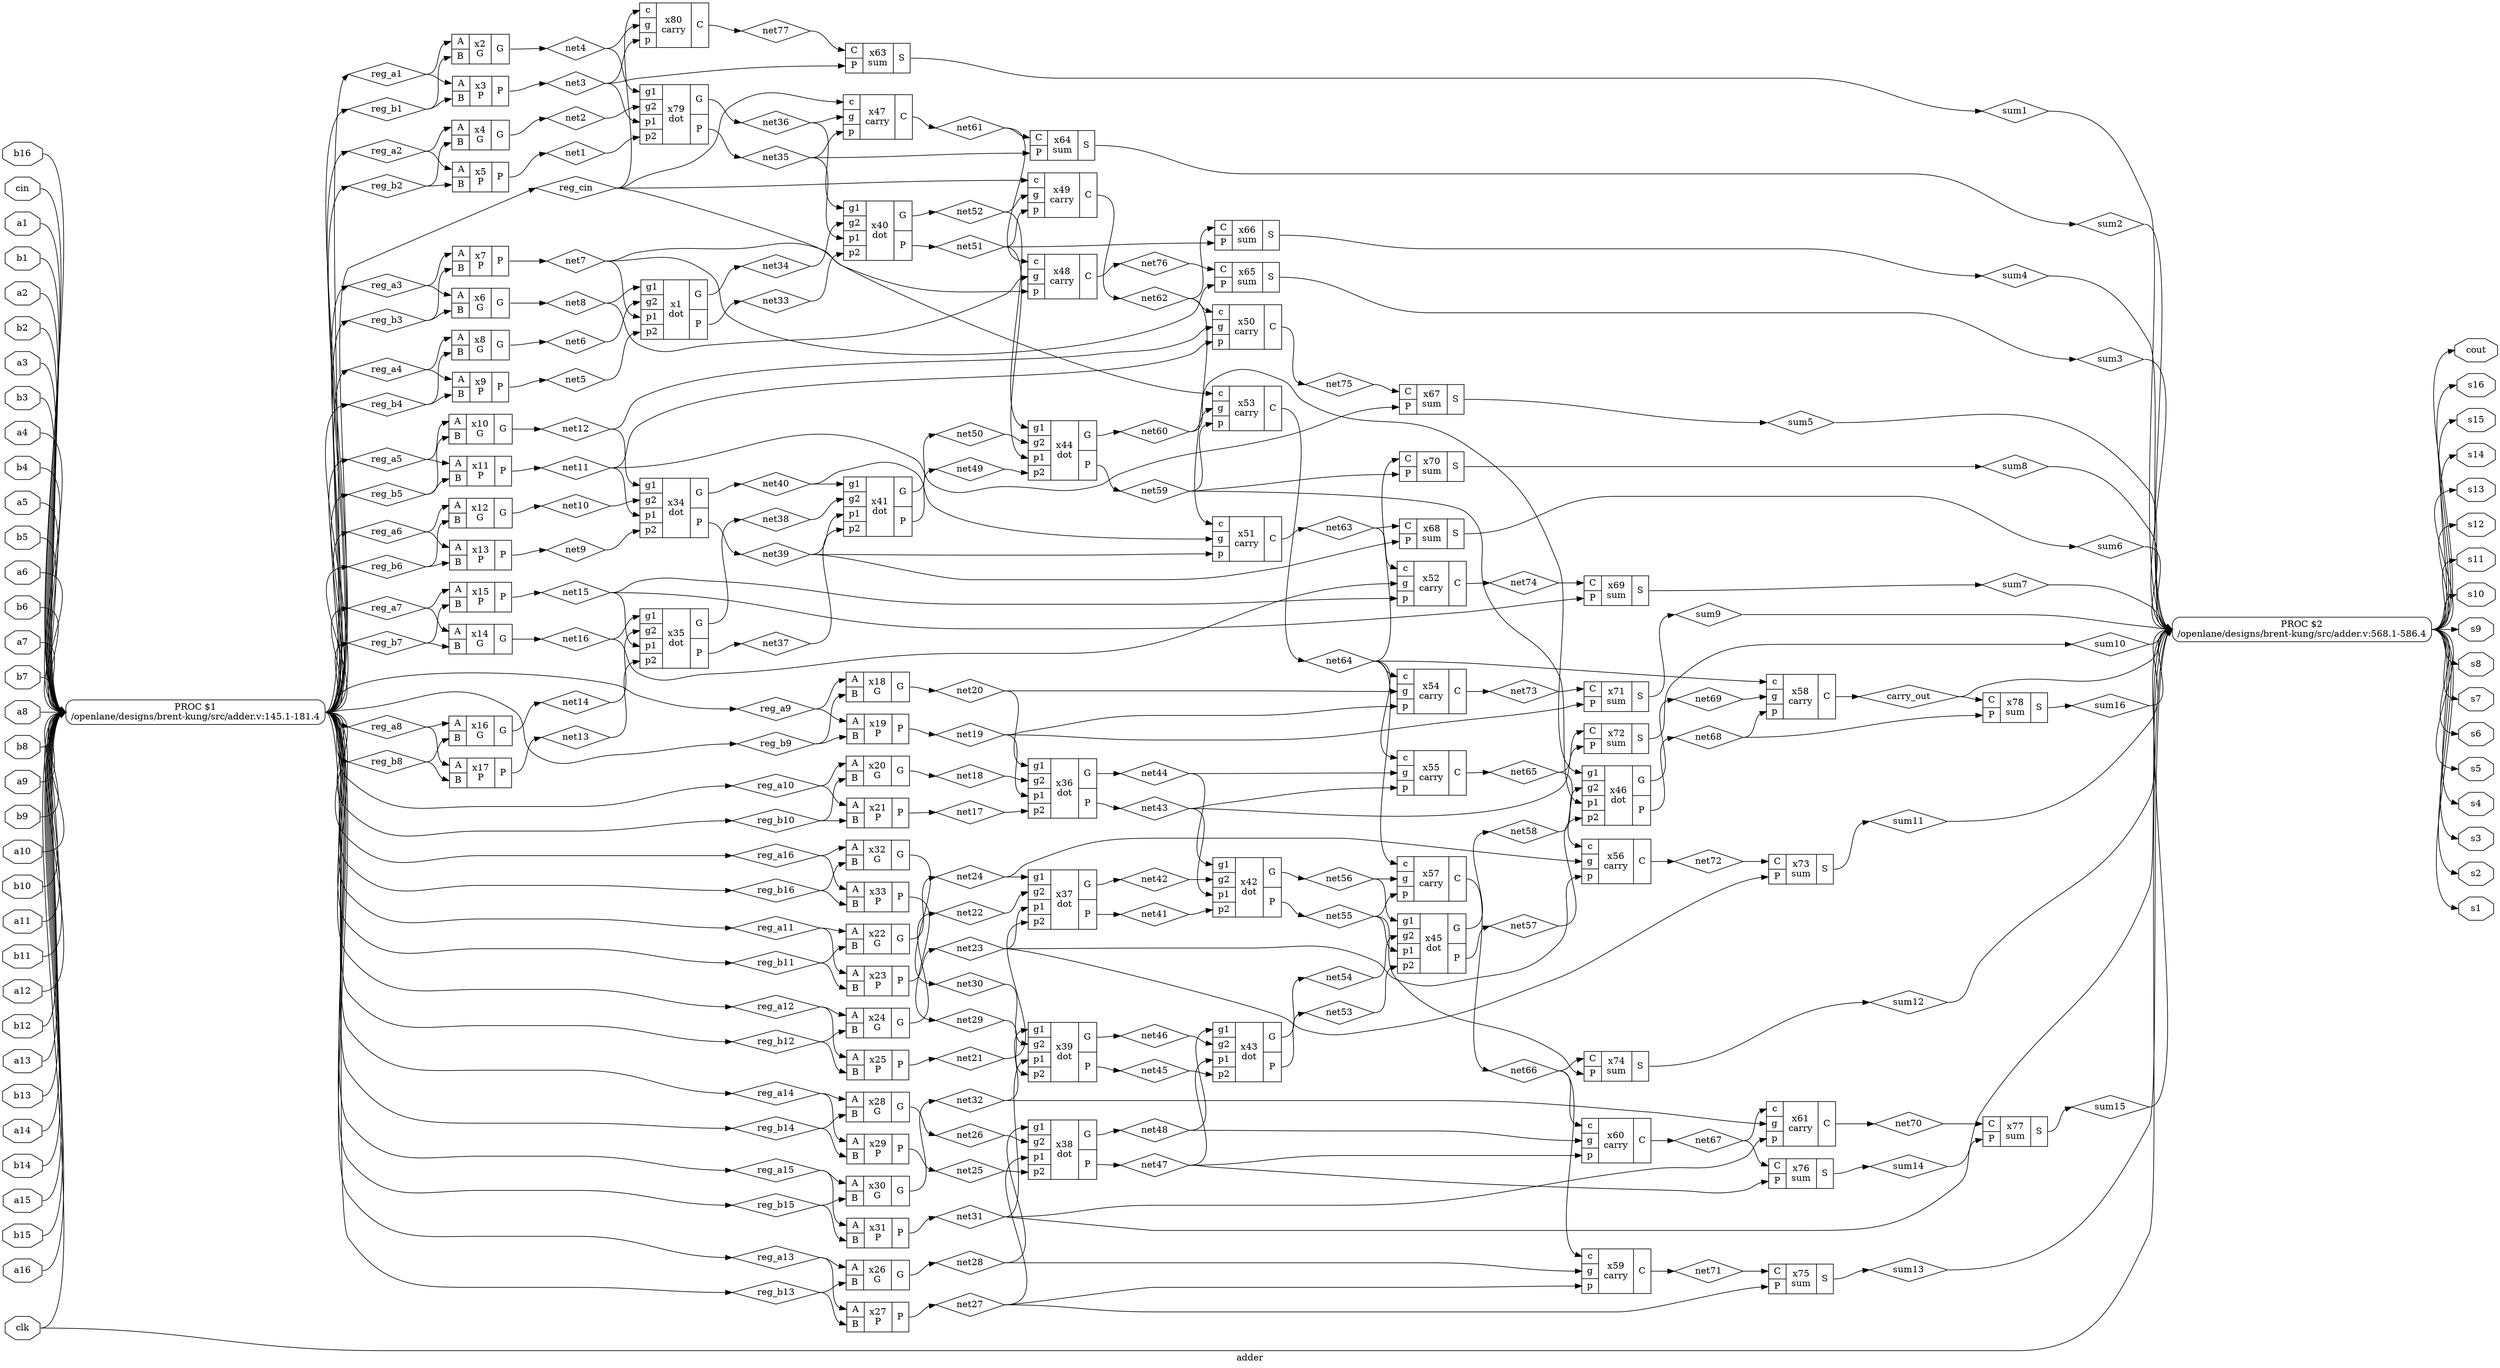 digraph "adder" {
label="adder";
rankdir="LR";
remincross=true;
n51 [ shape=diamond, label="carry_out", color="black", fontcolor="black" ];
n52 [ shape=diamond, label="sum16", color="black", fontcolor="black" ];
n53 [ shape=diamond, label="sum15", color="black", fontcolor="black" ];
n54 [ shape=diamond, label="sum14", color="black", fontcolor="black" ];
n55 [ shape=diamond, label="sum13", color="black", fontcolor="black" ];
n56 [ shape=diamond, label="sum12", color="black", fontcolor="black" ];
n57 [ shape=diamond, label="sum11", color="black", fontcolor="black" ];
n58 [ shape=diamond, label="sum10", color="black", fontcolor="black" ];
n59 [ shape=diamond, label="sum9", color="black", fontcolor="black" ];
n60 [ shape=diamond, label="sum8", color="black", fontcolor="black" ];
n61 [ shape=diamond, label="sum7", color="black", fontcolor="black" ];
n62 [ shape=diamond, label="sum6", color="black", fontcolor="black" ];
n63 [ shape=diamond, label="sum5", color="black", fontcolor="black" ];
n64 [ shape=diamond, label="sum4", color="black", fontcolor="black" ];
n65 [ shape=diamond, label="sum3", color="black", fontcolor="black" ];
n66 [ shape=diamond, label="sum2", color="black", fontcolor="black" ];
n67 [ shape=diamond, label="sum1", color="black", fontcolor="black" ];
n68 [ shape=diamond, label="reg_cin", color="black", fontcolor="black" ];
n69 [ shape=diamond, label="reg_b16", color="black", fontcolor="black" ];
n70 [ shape=diamond, label="reg_b15", color="black", fontcolor="black" ];
n71 [ shape=diamond, label="reg_b14", color="black", fontcolor="black" ];
n72 [ shape=diamond, label="reg_b13", color="black", fontcolor="black" ];
n73 [ shape=diamond, label="reg_b12", color="black", fontcolor="black" ];
n74 [ shape=diamond, label="reg_b11", color="black", fontcolor="black" ];
n75 [ shape=diamond, label="reg_b10", color="black", fontcolor="black" ];
n76 [ shape=diamond, label="reg_b9", color="black", fontcolor="black" ];
n77 [ shape=diamond, label="reg_b8", color="black", fontcolor="black" ];
n78 [ shape=diamond, label="reg_b7", color="black", fontcolor="black" ];
n79 [ shape=diamond, label="reg_b6", color="black", fontcolor="black" ];
n80 [ shape=diamond, label="reg_b5", color="black", fontcolor="black" ];
n81 [ shape=diamond, label="reg_b4", color="black", fontcolor="black" ];
n82 [ shape=diamond, label="reg_b3", color="black", fontcolor="black" ];
n83 [ shape=diamond, label="reg_b2", color="black", fontcolor="black" ];
n84 [ shape=diamond, label="reg_b1", color="black", fontcolor="black" ];
n85 [ shape=diamond, label="reg_a16", color="black", fontcolor="black" ];
n86 [ shape=diamond, label="reg_a15", color="black", fontcolor="black" ];
n87 [ shape=diamond, label="reg_a14", color="black", fontcolor="black" ];
n88 [ shape=diamond, label="reg_a13", color="black", fontcolor="black" ];
n89 [ shape=diamond, label="reg_a12", color="black", fontcolor="black" ];
n90 [ shape=diamond, label="reg_a11", color="black", fontcolor="black" ];
n91 [ shape=diamond, label="reg_a10", color="black", fontcolor="black" ];
n92 [ shape=diamond, label="reg_a9", color="black", fontcolor="black" ];
n93 [ shape=diamond, label="reg_a8", color="black", fontcolor="black" ];
n94 [ shape=diamond, label="reg_a7", color="black", fontcolor="black" ];
n95 [ shape=diamond, label="reg_a6", color="black", fontcolor="black" ];
n96 [ shape=diamond, label="reg_a5", color="black", fontcolor="black" ];
n97 [ shape=diamond, label="reg_a4", color="black", fontcolor="black" ];
n98 [ shape=diamond, label="reg_a3", color="black", fontcolor="black" ];
n99 [ shape=diamond, label="reg_a2", color="black", fontcolor="black" ];
n100 [ shape=diamond, label="reg_a1", color="black", fontcolor="black" ];
n101 [ shape=diamond, label="net9", color="black", fontcolor="black" ];
n102 [ shape=diamond, label="net8", color="black", fontcolor="black" ];
n103 [ shape=diamond, label="net7", color="black", fontcolor="black" ];
n104 [ shape=diamond, label="net6", color="black", fontcolor="black" ];
n105 [ shape=diamond, label="net5", color="black", fontcolor="black" ];
n106 [ shape=diamond, label="net4", color="black", fontcolor="black" ];
n107 [ shape=diamond, label="net3", color="black", fontcolor="black" ];
n108 [ shape=diamond, label="net2", color="black", fontcolor="black" ];
n109 [ shape=diamond, label="net1", color="black", fontcolor="black" ];
n110 [ shape=diamond, label="net77", color="black", fontcolor="black" ];
n111 [ shape=diamond, label="net76", color="black", fontcolor="black" ];
n112 [ shape=diamond, label="net75", color="black", fontcolor="black" ];
n113 [ shape=diamond, label="net74", color="black", fontcolor="black" ];
n114 [ shape=diamond, label="net73", color="black", fontcolor="black" ];
n115 [ shape=diamond, label="net72", color="black", fontcolor="black" ];
n116 [ shape=diamond, label="net71", color="black", fontcolor="black" ];
n117 [ shape=diamond, label="net70", color="black", fontcolor="black" ];
n118 [ shape=diamond, label="net69", color="black", fontcolor="black" ];
n119 [ shape=diamond, label="net68", color="black", fontcolor="black" ];
n120 [ shape=diamond, label="net67", color="black", fontcolor="black" ];
n121 [ shape=diamond, label="net66", color="black", fontcolor="black" ];
n122 [ shape=diamond, label="net65", color="black", fontcolor="black" ];
n123 [ shape=diamond, label="net64", color="black", fontcolor="black" ];
n124 [ shape=diamond, label="net63", color="black", fontcolor="black" ];
n125 [ shape=diamond, label="net62", color="black", fontcolor="black" ];
n126 [ shape=diamond, label="net61", color="black", fontcolor="black" ];
n127 [ shape=diamond, label="net60", color="black", fontcolor="black" ];
n128 [ shape=diamond, label="net59", color="black", fontcolor="black" ];
n129 [ shape=diamond, label="net58", color="black", fontcolor="black" ];
n130 [ shape=diamond, label="net57", color="black", fontcolor="black" ];
n131 [ shape=diamond, label="net56", color="black", fontcolor="black" ];
n132 [ shape=diamond, label="net55", color="black", fontcolor="black" ];
n133 [ shape=diamond, label="net54", color="black", fontcolor="black" ];
n134 [ shape=diamond, label="net53", color="black", fontcolor="black" ];
n135 [ shape=diamond, label="net52", color="black", fontcolor="black" ];
n136 [ shape=diamond, label="net51", color="black", fontcolor="black" ];
n137 [ shape=diamond, label="net50", color="black", fontcolor="black" ];
n138 [ shape=diamond, label="net49", color="black", fontcolor="black" ];
n139 [ shape=diamond, label="net48", color="black", fontcolor="black" ];
n140 [ shape=diamond, label="net47", color="black", fontcolor="black" ];
n141 [ shape=diamond, label="net46", color="black", fontcolor="black" ];
n142 [ shape=diamond, label="net45", color="black", fontcolor="black" ];
n143 [ shape=diamond, label="net44", color="black", fontcolor="black" ];
n144 [ shape=diamond, label="net43", color="black", fontcolor="black" ];
n145 [ shape=diamond, label="net42", color="black", fontcolor="black" ];
n146 [ shape=diamond, label="net41", color="black", fontcolor="black" ];
n147 [ shape=diamond, label="net40", color="black", fontcolor="black" ];
n148 [ shape=diamond, label="net39", color="black", fontcolor="black" ];
n149 [ shape=diamond, label="net38", color="black", fontcolor="black" ];
n150 [ shape=diamond, label="net37", color="black", fontcolor="black" ];
n151 [ shape=diamond, label="net36", color="black", fontcolor="black" ];
n152 [ shape=diamond, label="net35", color="black", fontcolor="black" ];
n153 [ shape=diamond, label="net34", color="black", fontcolor="black" ];
n154 [ shape=diamond, label="net33", color="black", fontcolor="black" ];
n155 [ shape=diamond, label="net32", color="black", fontcolor="black" ];
n156 [ shape=diamond, label="net31", color="black", fontcolor="black" ];
n157 [ shape=diamond, label="net30", color="black", fontcolor="black" ];
n158 [ shape=diamond, label="net29", color="black", fontcolor="black" ];
n159 [ shape=diamond, label="net28", color="black", fontcolor="black" ];
n160 [ shape=diamond, label="net27", color="black", fontcolor="black" ];
n161 [ shape=diamond, label="net26", color="black", fontcolor="black" ];
n162 [ shape=diamond, label="net25", color="black", fontcolor="black" ];
n163 [ shape=diamond, label="net24", color="black", fontcolor="black" ];
n164 [ shape=diamond, label="net23", color="black", fontcolor="black" ];
n165 [ shape=diamond, label="net22", color="black", fontcolor="black" ];
n166 [ shape=diamond, label="net21", color="black", fontcolor="black" ];
n167 [ shape=diamond, label="net20", color="black", fontcolor="black" ];
n168 [ shape=diamond, label="net19", color="black", fontcolor="black" ];
n169 [ shape=diamond, label="net18", color="black", fontcolor="black" ];
n170 [ shape=diamond, label="net17", color="black", fontcolor="black" ];
n171 [ shape=diamond, label="net16", color="black", fontcolor="black" ];
n172 [ shape=diamond, label="net15", color="black", fontcolor="black" ];
n173 [ shape=diamond, label="net14", color="black", fontcolor="black" ];
n174 [ shape=diamond, label="net13", color="black", fontcolor="black" ];
n175 [ shape=diamond, label="net12", color="black", fontcolor="black" ];
n176 [ shape=diamond, label="net11", color="black", fontcolor="black" ];
n177 [ shape=diamond, label="net10", color="black", fontcolor="black" ];
n178 [ shape=octagon, label="clk", color="black", fontcolor="black" ];
n179 [ shape=octagon, label="cin", color="black", fontcolor="black" ];
n180 [ shape=octagon, label="a1", color="black", fontcolor="black" ];
n181 [ shape=octagon, label="b1", color="black", fontcolor="black" ];
n182 [ shape=octagon, label="a2", color="black", fontcolor="black" ];
n183 [ shape=octagon, label="b2", color="black", fontcolor="black" ];
n184 [ shape=octagon, label="a3", color="black", fontcolor="black" ];
n185 [ shape=octagon, label="b3", color="black", fontcolor="black" ];
n186 [ shape=octagon, label="a4", color="black", fontcolor="black" ];
n187 [ shape=octagon, label="b4", color="black", fontcolor="black" ];
n188 [ shape=octagon, label="a5", color="black", fontcolor="black" ];
n189 [ shape=octagon, label="b5", color="black", fontcolor="black" ];
n190 [ shape=octagon, label="a6", color="black", fontcolor="black" ];
n191 [ shape=octagon, label="b6", color="black", fontcolor="black" ];
n192 [ shape=octagon, label="a7", color="black", fontcolor="black" ];
n193 [ shape=octagon, label="b7", color="black", fontcolor="black" ];
n194 [ shape=octagon, label="a8", color="black", fontcolor="black" ];
n195 [ shape=octagon, label="b8", color="black", fontcolor="black" ];
n196 [ shape=octagon, label="a9", color="black", fontcolor="black" ];
n197 [ shape=octagon, label="b9", color="black", fontcolor="black" ];
n198 [ shape=octagon, label="a10", color="black", fontcolor="black" ];
n199 [ shape=octagon, label="b10", color="black", fontcolor="black" ];
n200 [ shape=octagon, label="a11", color="black", fontcolor="black" ];
n201 [ shape=octagon, label="b11", color="black", fontcolor="black" ];
n202 [ shape=octagon, label="a12", color="black", fontcolor="black" ];
n203 [ shape=octagon, label="b12", color="black", fontcolor="black" ];
n204 [ shape=octagon, label="a13", color="black", fontcolor="black" ];
n205 [ shape=octagon, label="b13", color="black", fontcolor="black" ];
n206 [ shape=octagon, label="a14", color="black", fontcolor="black" ];
n207 [ shape=octagon, label="b14", color="black", fontcolor="black" ];
n208 [ shape=octagon, label="a15", color="black", fontcolor="black" ];
n209 [ shape=octagon, label="b15", color="black", fontcolor="black" ];
n210 [ shape=octagon, label="a16", color="black", fontcolor="black" ];
n211 [ shape=octagon, label="b16", color="black", fontcolor="black" ];
n212 [ shape=octagon, label="cout", color="black", fontcolor="black" ];
n213 [ shape=octagon, label="s16", color="black", fontcolor="black" ];
n214 [ shape=octagon, label="s15", color="black", fontcolor="black" ];
n215 [ shape=octagon, label="s14", color="black", fontcolor="black" ];
n216 [ shape=octagon, label="s13", color="black", fontcolor="black" ];
n217 [ shape=octagon, label="s12", color="black", fontcolor="black" ];
n218 [ shape=octagon, label="s11", color="black", fontcolor="black" ];
n219 [ shape=octagon, label="s10", color="black", fontcolor="black" ];
n220 [ shape=octagon, label="s9", color="black", fontcolor="black" ];
n221 [ shape=octagon, label="s8", color="black", fontcolor="black" ];
n222 [ shape=octagon, label="s7", color="black", fontcolor="black" ];
n223 [ shape=octagon, label="s6", color="black", fontcolor="black" ];
n224 [ shape=octagon, label="s5", color="black", fontcolor="black" ];
n225 [ shape=octagon, label="s4", color="black", fontcolor="black" ];
n226 [ shape=octagon, label="s3", color="black", fontcolor="black" ];
n227 [ shape=octagon, label="s2", color="black", fontcolor="black" ];
n228 [ shape=octagon, label="s1", color="black", fontcolor="black" ];
c233 [ shape=record, label="{{<p229> c|<p230> g|<p231> p}|x61\ncarry|{<p232> C}}",  ];
c234 [ shape=record, label="{{<p229> c|<p230> g|<p231> p}|x60\ncarry|{<p232> C}}",  ];
c235 [ shape=record, label="{{<p229> c|<p230> g|<p231> p}|x59\ncarry|{<p232> C}}",  ];
c236 [ shape=record, label="{{<p229> c|<p230> g|<p231> p}|x58\ncarry|{<p232> C}}",  ];
c237 [ shape=record, label="{{<p229> c|<p230> g|<p231> p}|x57\ncarry|{<p232> C}}",  ];
c238 [ shape=record, label="{{<p229> c|<p230> g|<p231> p}|x56\ncarry|{<p232> C}}",  ];
c239 [ shape=record, label="{{<p229> c|<p230> g|<p231> p}|x55\ncarry|{<p232> C}}",  ];
c240 [ shape=record, label="{{<p229> c|<p230> g|<p231> p}|x54\ncarry|{<p232> C}}",  ];
c241 [ shape=record, label="{{<p229> c|<p230> g|<p231> p}|x53\ncarry|{<p232> C}}",  ];
c242 [ shape=record, label="{{<p229> c|<p230> g|<p231> p}|x52\ncarry|{<p232> C}}",  ];
c243 [ shape=record, label="{{<p229> c|<p230> g|<p231> p}|x51\ncarry|{<p232> C}}",  ];
c244 [ shape=record, label="{{<p229> c|<p230> g|<p231> p}|x50\ncarry|{<p232> C}}",  ];
c245 [ shape=record, label="{{<p229> c|<p230> g|<p231> p}|x49\ncarry|{<p232> C}}",  ];
c246 [ shape=record, label="{{<p229> c|<p230> g|<p231> p}|x48\ncarry|{<p232> C}}",  ];
c247 [ shape=record, label="{{<p229> c|<p230> g|<p231> p}|x47\ncarry|{<p232> C}}",  ];
c254 [ shape=record, label="{{<p248> g1|<p249> g2|<p250> p1|<p251> p2}|x46\ndot|{<p252> G|<p253> P}}",  ];
c255 [ shape=record, label="{{<p248> g1|<p249> g2|<p250> p1|<p251> p2}|x45\ndot|{<p252> G|<p253> P}}",  ];
c256 [ shape=record, label="{{<p248> g1|<p249> g2|<p250> p1|<p251> p2}|x44\ndot|{<p252> G|<p253> P}}",  ];
c257 [ shape=record, label="{{<p248> g1|<p249> g2|<p250> p1|<p251> p2}|x43\ndot|{<p252> G|<p253> P}}",  ];
c258 [ shape=record, label="{{<p248> g1|<p249> g2|<p250> p1|<p251> p2}|x42\ndot|{<p252> G|<p253> P}}",  ];
c259 [ shape=record, label="{{<p248> g1|<p249> g2|<p250> p1|<p251> p2}|x41\ndot|{<p252> G|<p253> P}}",  ];
c260 [ shape=record, label="{{<p248> g1|<p249> g2|<p250> p1|<p251> p2}|x40\ndot|{<p252> G|<p253> P}}",  ];
c261 [ shape=record, label="{{<p248> g1|<p249> g2|<p250> p1|<p251> p2}|x39\ndot|{<p252> G|<p253> P}}",  ];
c262 [ shape=record, label="{{<p248> g1|<p249> g2|<p250> p1|<p251> p2}|x38\ndot|{<p252> G|<p253> P}}",  ];
c263 [ shape=record, label="{{<p248> g1|<p249> g2|<p250> p1|<p251> p2}|x37\ndot|{<p252> G|<p253> P}}",  ];
c264 [ shape=record, label="{{<p248> g1|<p249> g2|<p250> p1|<p251> p2}|x36\ndot|{<p252> G|<p253> P}}",  ];
c265 [ shape=record, label="{{<p248> g1|<p249> g2|<p250> p1|<p251> p2}|x35\ndot|{<p252> G|<p253> P}}",  ];
c266 [ shape=record, label="{{<p248> g1|<p249> g2|<p250> p1|<p251> p2}|x34\ndot|{<p252> G|<p253> P}}",  ];
c267 [ shape=record, label="{{<p248> g1|<p249> g2|<p250> p1|<p251> p2}|x1\ndot|{<p252> G|<p253> P}}",  ];
c268 [ shape=record, label="{{<p229> c|<p230> g|<p231> p}|x80\ncarry|{<p232> C}}",  ];
c269 [ shape=record, label="{{<p248> g1|<p249> g2|<p250> p1|<p251> p2}|x79\ndot|{<p252> G|<p253> P}}",  ];
c271 [ shape=record, label="{{<p232> C|<p253> P}|x78\nsum|{<p270> S}}",  ];
c272 [ shape=record, label="{{<p232> C|<p253> P}|x77\nsum|{<p270> S}}",  ];
c273 [ shape=record, label="{{<p232> C|<p253> P}|x76\nsum|{<p270> S}}",  ];
c274 [ shape=record, label="{{<p232> C|<p253> P}|x75\nsum|{<p270> S}}",  ];
c275 [ shape=record, label="{{<p232> C|<p253> P}|x74\nsum|{<p270> S}}",  ];
c276 [ shape=record, label="{{<p232> C|<p253> P}|x73\nsum|{<p270> S}}",  ];
c277 [ shape=record, label="{{<p232> C|<p253> P}|x72\nsum|{<p270> S}}",  ];
c278 [ shape=record, label="{{<p232> C|<p253> P}|x71\nsum|{<p270> S}}",  ];
c279 [ shape=record, label="{{<p232> C|<p253> P}|x70\nsum|{<p270> S}}",  ];
c280 [ shape=record, label="{{<p232> C|<p253> P}|x69\nsum|{<p270> S}}",  ];
c281 [ shape=record, label="{{<p232> C|<p253> P}|x68\nsum|{<p270> S}}",  ];
c282 [ shape=record, label="{{<p232> C|<p253> P}|x67\nsum|{<p270> S}}",  ];
c283 [ shape=record, label="{{<p232> C|<p253> P}|x66\nsum|{<p270> S}}",  ];
c284 [ shape=record, label="{{<p232> C|<p253> P}|x65\nsum|{<p270> S}}",  ];
c285 [ shape=record, label="{{<p232> C|<p253> P}|x64\nsum|{<p270> S}}",  ];
c286 [ shape=record, label="{{<p232> C|<p253> P}|x63\nsum|{<p270> S}}",  ];
c289 [ shape=record, label="{{<p287> A|<p288> B}|x33\nP|{<p253> P}}",  ];
c290 [ shape=record, label="{{<p287> A|<p288> B}|x32\nG|{<p252> G}}",  ];
c291 [ shape=record, label="{{<p287> A|<p288> B}|x31\nP|{<p253> P}}",  ];
c292 [ shape=record, label="{{<p287> A|<p288> B}|x30\nG|{<p252> G}}",  ];
c293 [ shape=record, label="{{<p287> A|<p288> B}|x29\nP|{<p253> P}}",  ];
c294 [ shape=record, label="{{<p287> A|<p288> B}|x28\nG|{<p252> G}}",  ];
c295 [ shape=record, label="{{<p287> A|<p288> B}|x27\nP|{<p253> P}}",  ];
c296 [ shape=record, label="{{<p287> A|<p288> B}|x26\nG|{<p252> G}}",  ];
c297 [ shape=record, label="{{<p287> A|<p288> B}|x25\nP|{<p253> P}}",  ];
c298 [ shape=record, label="{{<p287> A|<p288> B}|x24\nG|{<p252> G}}",  ];
c299 [ shape=record, label="{{<p287> A|<p288> B}|x23\nP|{<p253> P}}",  ];
c300 [ shape=record, label="{{<p287> A|<p288> B}|x22\nG|{<p252> G}}",  ];
c301 [ shape=record, label="{{<p287> A|<p288> B}|x21\nP|{<p253> P}}",  ];
c302 [ shape=record, label="{{<p287> A|<p288> B}|x20\nG|{<p252> G}}",  ];
c303 [ shape=record, label="{{<p287> A|<p288> B}|x19\nP|{<p253> P}}",  ];
c304 [ shape=record, label="{{<p287> A|<p288> B}|x18\nG|{<p252> G}}",  ];
c305 [ shape=record, label="{{<p287> A|<p288> B}|x17\nP|{<p253> P}}",  ];
c306 [ shape=record, label="{{<p287> A|<p288> B}|x16\nG|{<p252> G}}",  ];
c307 [ shape=record, label="{{<p287> A|<p288> B}|x15\nP|{<p253> P}}",  ];
c308 [ shape=record, label="{{<p287> A|<p288> B}|x14\nG|{<p252> G}}",  ];
c309 [ shape=record, label="{{<p287> A|<p288> B}|x13\nP|{<p253> P}}",  ];
c310 [ shape=record, label="{{<p287> A|<p288> B}|x12\nG|{<p252> G}}",  ];
c311 [ shape=record, label="{{<p287> A|<p288> B}|x11\nP|{<p253> P}}",  ];
c312 [ shape=record, label="{{<p287> A|<p288> B}|x10\nG|{<p252> G}}",  ];
c313 [ shape=record, label="{{<p287> A|<p288> B}|x9\nP|{<p253> P}}",  ];
c314 [ shape=record, label="{{<p287> A|<p288> B}|x8\nG|{<p252> G}}",  ];
c315 [ shape=record, label="{{<p287> A|<p288> B}|x7\nP|{<p253> P}}",  ];
c316 [ shape=record, label="{{<p287> A|<p288> B}|x6\nG|{<p252> G}}",  ];
c317 [ shape=record, label="{{<p287> A|<p288> B}|x5\nP|{<p253> P}}",  ];
c318 [ shape=record, label="{{<p287> A|<p288> B}|x4\nG|{<p252> G}}",  ];
c319 [ shape=record, label="{{<p287> A|<p288> B}|x3\nP|{<p253> P}}",  ];
c320 [ shape=record, label="{{<p287> A|<p288> B}|x2\nG|{<p252> G}}",  ];
p0 [shape=box, style=rounded, label="PROC $2\n/openlane/designs/brent-kung/src/adder.v:568.1-586.4", ];
p1 [shape=box, style=rounded, label="PROC $1\n/openlane/designs/brent-kung/src/adder.v:145.1-181.4", ];
p1:e -> n100:w [color="black", fontcolor="black", label=""];
n100:e -> c319:p287:w [color="black", fontcolor="black", label=""];
n100:e -> c320:p287:w [color="black", fontcolor="black", label=""];
c309:p253:e -> n101:w [color="black", fontcolor="black", label=""];
n101:e -> c266:p251:w [color="black", fontcolor="black", label=""];
c316:p252:e -> n102:w [color="black", fontcolor="black", label=""];
n102:e -> c246:p230:w [color="black", fontcolor="black", label=""];
n102:e -> c267:p248:w [color="black", fontcolor="black", label=""];
c315:p253:e -> n103:w [color="black", fontcolor="black", label=""];
n103:e -> c246:p231:w [color="black", fontcolor="black", label=""];
n103:e -> c267:p250:w [color="black", fontcolor="black", label=""];
n103:e -> c284:p253:w [color="black", fontcolor="black", label=""];
c314:p252:e -> n104:w [color="black", fontcolor="black", label=""];
n104:e -> c267:p249:w [color="black", fontcolor="black", label=""];
c313:p253:e -> n105:w [color="black", fontcolor="black", label=""];
n105:e -> c267:p251:w [color="black", fontcolor="black", label=""];
c320:p252:e -> n106:w [color="black", fontcolor="black", label=""];
n106:e -> c268:p230:w [color="black", fontcolor="black", label=""];
n106:e -> c269:p248:w [color="black", fontcolor="black", label=""];
c319:p253:e -> n107:w [color="black", fontcolor="black", label=""];
n107:e -> c268:p231:w [color="black", fontcolor="black", label=""];
n107:e -> c269:p250:w [color="black", fontcolor="black", label=""];
n107:e -> c286:p253:w [color="black", fontcolor="black", label=""];
c318:p252:e -> n108:w [color="black", fontcolor="black", label=""];
n108:e -> c269:p249:w [color="black", fontcolor="black", label=""];
c317:p253:e -> n109:w [color="black", fontcolor="black", label=""];
n109:e -> c269:p251:w [color="black", fontcolor="black", label=""];
c268:p232:e -> n110:w [color="black", fontcolor="black", label=""];
n110:e -> c286:p232:w [color="black", fontcolor="black", label=""];
c246:p232:e -> n111:w [color="black", fontcolor="black", label=""];
n111:e -> c284:p232:w [color="black", fontcolor="black", label=""];
c244:p232:e -> n112:w [color="black", fontcolor="black", label=""];
n112:e -> c282:p232:w [color="black", fontcolor="black", label=""];
c242:p232:e -> n113:w [color="black", fontcolor="black", label=""];
n113:e -> c280:p232:w [color="black", fontcolor="black", label=""];
c240:p232:e -> n114:w [color="black", fontcolor="black", label=""];
n114:e -> c278:p232:w [color="black", fontcolor="black", label=""];
c238:p232:e -> n115:w [color="black", fontcolor="black", label=""];
n115:e -> c276:p232:w [color="black", fontcolor="black", label=""];
c235:p232:e -> n116:w [color="black", fontcolor="black", label=""];
n116:e -> c274:p232:w [color="black", fontcolor="black", label=""];
c233:p232:e -> n117:w [color="black", fontcolor="black", label=""];
n117:e -> c272:p232:w [color="black", fontcolor="black", label=""];
c254:p252:e -> n118:w [color="black", fontcolor="black", label=""];
n118:e -> c236:p230:w [color="black", fontcolor="black", label=""];
c254:p253:e -> n119:w [color="black", fontcolor="black", label=""];
n119:e -> c236:p231:w [color="black", fontcolor="black", label=""];
n119:e -> c271:p253:w [color="black", fontcolor="black", label=""];
c234:p232:e -> n120:w [color="black", fontcolor="black", label=""];
n120:e -> c233:p229:w [color="black", fontcolor="black", label=""];
n120:e -> c273:p232:w [color="black", fontcolor="black", label=""];
c237:p232:e -> n121:w [color="black", fontcolor="black", label=""];
n121:e -> c234:p229:w [color="black", fontcolor="black", label=""];
n121:e -> c235:p229:w [color="black", fontcolor="black", label=""];
n121:e -> c275:p232:w [color="black", fontcolor="black", label=""];
c239:p232:e -> n122:w [color="black", fontcolor="black", label=""];
n122:e -> c238:p229:w [color="black", fontcolor="black", label=""];
n122:e -> c277:p232:w [color="black", fontcolor="black", label=""];
c241:p232:e -> n123:w [color="black", fontcolor="black", label=""];
n123:e -> c236:p229:w [color="black", fontcolor="black", label=""];
n123:e -> c237:p229:w [color="black", fontcolor="black", label=""];
n123:e -> c239:p229:w [color="black", fontcolor="black", label=""];
n123:e -> c240:p229:w [color="black", fontcolor="black", label=""];
n123:e -> c279:p232:w [color="black", fontcolor="black", label=""];
c243:p232:e -> n124:w [color="black", fontcolor="black", label=""];
n124:e -> c242:p229:w [color="black", fontcolor="black", label=""];
n124:e -> c281:p232:w [color="black", fontcolor="black", label=""];
c245:p232:e -> n125:w [color="black", fontcolor="black", label=""];
n125:e -> c243:p229:w [color="black", fontcolor="black", label=""];
n125:e -> c244:p229:w [color="black", fontcolor="black", label=""];
n125:e -> c283:p232:w [color="black", fontcolor="black", label=""];
c247:p232:e -> n126:w [color="black", fontcolor="black", label=""];
n126:e -> c246:p229:w [color="black", fontcolor="black", label=""];
n126:e -> c285:p232:w [color="black", fontcolor="black", label=""];
c256:p252:e -> n127:w [color="black", fontcolor="black", label=""];
n127:e -> c241:p230:w [color="black", fontcolor="black", label=""];
n127:e -> c254:p248:w [color="black", fontcolor="black", label=""];
c256:p253:e -> n128:w [color="black", fontcolor="black", label=""];
n128:e -> c241:p231:w [color="black", fontcolor="black", label=""];
n128:e -> c254:p250:w [color="black", fontcolor="black", label=""];
n128:e -> c279:p253:w [color="black", fontcolor="black", label=""];
c255:p252:e -> n129:w [color="black", fontcolor="black", label=""];
n129:e -> c254:p249:w [color="black", fontcolor="black", label=""];
c255:p253:e -> n130:w [color="black", fontcolor="black", label=""];
n130:e -> c254:p251:w [color="black", fontcolor="black", label=""];
c258:p252:e -> n131:w [color="black", fontcolor="black", label=""];
n131:e -> c237:p230:w [color="black", fontcolor="black", label=""];
n131:e -> c255:p248:w [color="black", fontcolor="black", label=""];
c258:p253:e -> n132:w [color="black", fontcolor="black", label=""];
n132:e -> c237:p231:w [color="black", fontcolor="black", label=""];
n132:e -> c255:p250:w [color="black", fontcolor="black", label=""];
n132:e -> c275:p253:w [color="black", fontcolor="black", label=""];
c257:p252:e -> n133:w [color="black", fontcolor="black", label=""];
n133:e -> c255:p249:w [color="black", fontcolor="black", label=""];
c257:p253:e -> n134:w [color="black", fontcolor="black", label=""];
n134:e -> c255:p251:w [color="black", fontcolor="black", label=""];
c260:p252:e -> n135:w [color="black", fontcolor="black", label=""];
n135:e -> c245:p230:w [color="black", fontcolor="black", label=""];
n135:e -> c256:p248:w [color="black", fontcolor="black", label=""];
c260:p253:e -> n136:w [color="black", fontcolor="black", label=""];
n136:e -> c245:p231:w [color="black", fontcolor="black", label=""];
n136:e -> c256:p250:w [color="black", fontcolor="black", label=""];
n136:e -> c283:p253:w [color="black", fontcolor="black", label=""];
c259:p252:e -> n137:w [color="black", fontcolor="black", label=""];
n137:e -> c256:p249:w [color="black", fontcolor="black", label=""];
c259:p253:e -> n138:w [color="black", fontcolor="black", label=""];
n138:e -> c256:p251:w [color="black", fontcolor="black", label=""];
c262:p252:e -> n139:w [color="black", fontcolor="black", label=""];
n139:e -> c234:p230:w [color="black", fontcolor="black", label=""];
n139:e -> c257:p248:w [color="black", fontcolor="black", label=""];
c262:p253:e -> n140:w [color="black", fontcolor="black", label=""];
n140:e -> c234:p231:w [color="black", fontcolor="black", label=""];
n140:e -> c257:p250:w [color="black", fontcolor="black", label=""];
n140:e -> c273:p253:w [color="black", fontcolor="black", label=""];
c261:p252:e -> n141:w [color="black", fontcolor="black", label=""];
n141:e -> c257:p249:w [color="black", fontcolor="black", label=""];
c261:p253:e -> n142:w [color="black", fontcolor="black", label=""];
n142:e -> c257:p251:w [color="black", fontcolor="black", label=""];
c264:p252:e -> n143:w [color="black", fontcolor="black", label=""];
n143:e -> c239:p230:w [color="black", fontcolor="black", label=""];
n143:e -> c258:p248:w [color="black", fontcolor="black", label=""];
c264:p253:e -> n144:w [color="black", fontcolor="black", label=""];
n144:e -> c239:p231:w [color="black", fontcolor="black", label=""];
n144:e -> c258:p250:w [color="black", fontcolor="black", label=""];
n144:e -> c277:p253:w [color="black", fontcolor="black", label=""];
c263:p252:e -> n145:w [color="black", fontcolor="black", label=""];
n145:e -> c258:p249:w [color="black", fontcolor="black", label=""];
c263:p253:e -> n146:w [color="black", fontcolor="black", label=""];
n146:e -> c258:p251:w [color="black", fontcolor="black", label=""];
c266:p252:e -> n147:w [color="black", fontcolor="black", label=""];
n147:e -> c243:p230:w [color="black", fontcolor="black", label=""];
n147:e -> c259:p248:w [color="black", fontcolor="black", label=""];
c266:p253:e -> n148:w [color="black", fontcolor="black", label=""];
n148:e -> c243:p231:w [color="black", fontcolor="black", label=""];
n148:e -> c259:p250:w [color="black", fontcolor="black", label=""];
n148:e -> c281:p253:w [color="black", fontcolor="black", label=""];
c265:p252:e -> n149:w [color="black", fontcolor="black", label=""];
n149:e -> c259:p249:w [color="black", fontcolor="black", label=""];
c265:p253:e -> n150:w [color="black", fontcolor="black", label=""];
n150:e -> c259:p251:w [color="black", fontcolor="black", label=""];
c269:p252:e -> n151:w [color="black", fontcolor="black", label=""];
n151:e -> c247:p230:w [color="black", fontcolor="black", label=""];
n151:e -> c260:p248:w [color="black", fontcolor="black", label=""];
c269:p253:e -> n152:w [color="black", fontcolor="black", label=""];
n152:e -> c247:p231:w [color="black", fontcolor="black", label=""];
n152:e -> c260:p250:w [color="black", fontcolor="black", label=""];
n152:e -> c285:p253:w [color="black", fontcolor="black", label=""];
c267:p252:e -> n153:w [color="black", fontcolor="black", label=""];
n153:e -> c260:p249:w [color="black", fontcolor="black", label=""];
c267:p253:e -> n154:w [color="black", fontcolor="black", label=""];
n154:e -> c260:p251:w [color="black", fontcolor="black", label=""];
c292:p252:e -> n155:w [color="black", fontcolor="black", label=""];
n155:e -> c233:p230:w [color="black", fontcolor="black", label=""];
n155:e -> c261:p248:w [color="black", fontcolor="black", label=""];
c291:p253:e -> n156:w [color="black", fontcolor="black", label=""];
n156:e -> c233:p231:w [color="black", fontcolor="black", label=""];
n156:e -> c261:p250:w [color="black", fontcolor="black", label=""];
n156:e -> c272:p253:w [color="black", fontcolor="black", label=""];
c290:p252:e -> n157:w [color="black", fontcolor="black", label=""];
n157:e -> c261:p249:w [color="black", fontcolor="black", label=""];
c289:p253:e -> n158:w [color="black", fontcolor="black", label=""];
n158:e -> c261:p251:w [color="black", fontcolor="black", label=""];
c296:p252:e -> n159:w [color="black", fontcolor="black", label=""];
n159:e -> c235:p230:w [color="black", fontcolor="black", label=""];
n159:e -> c262:p248:w [color="black", fontcolor="black", label=""];
c295:p253:e -> n160:w [color="black", fontcolor="black", label=""];
n160:e -> c235:p231:w [color="black", fontcolor="black", label=""];
n160:e -> c262:p250:w [color="black", fontcolor="black", label=""];
n160:e -> c274:p253:w [color="black", fontcolor="black", label=""];
c294:p252:e -> n161:w [color="black", fontcolor="black", label=""];
n161:e -> c262:p249:w [color="black", fontcolor="black", label=""];
c293:p253:e -> n162:w [color="black", fontcolor="black", label=""];
n162:e -> c262:p251:w [color="black", fontcolor="black", label=""];
c300:p252:e -> n163:w [color="black", fontcolor="black", label=""];
n163:e -> c238:p230:w [color="black", fontcolor="black", label=""];
n163:e -> c263:p248:w [color="black", fontcolor="black", label=""];
c299:p253:e -> n164:w [color="black", fontcolor="black", label=""];
n164:e -> c238:p231:w [color="black", fontcolor="black", label=""];
n164:e -> c263:p250:w [color="black", fontcolor="black", label=""];
n164:e -> c276:p253:w [color="black", fontcolor="black", label=""];
c298:p252:e -> n165:w [color="black", fontcolor="black", label=""];
n165:e -> c263:p249:w [color="black", fontcolor="black", label=""];
c297:p253:e -> n166:w [color="black", fontcolor="black", label=""];
n166:e -> c263:p251:w [color="black", fontcolor="black", label=""];
c304:p252:e -> n167:w [color="black", fontcolor="black", label=""];
n167:e -> c240:p230:w [color="black", fontcolor="black", label=""];
n167:e -> c264:p248:w [color="black", fontcolor="black", label=""];
c303:p253:e -> n168:w [color="black", fontcolor="black", label=""];
n168:e -> c240:p231:w [color="black", fontcolor="black", label=""];
n168:e -> c264:p250:w [color="black", fontcolor="black", label=""];
n168:e -> c278:p253:w [color="black", fontcolor="black", label=""];
c302:p252:e -> n169:w [color="black", fontcolor="black", label=""];
n169:e -> c264:p249:w [color="black", fontcolor="black", label=""];
c301:p253:e -> n170:w [color="black", fontcolor="black", label=""];
n170:e -> c264:p251:w [color="black", fontcolor="black", label=""];
c308:p252:e -> n171:w [color="black", fontcolor="black", label=""];
n171:e -> c242:p230:w [color="black", fontcolor="black", label=""];
n171:e -> c265:p248:w [color="black", fontcolor="black", label=""];
c307:p253:e -> n172:w [color="black", fontcolor="black", label=""];
n172:e -> c242:p231:w [color="black", fontcolor="black", label=""];
n172:e -> c265:p250:w [color="black", fontcolor="black", label=""];
n172:e -> c280:p253:w [color="black", fontcolor="black", label=""];
c306:p252:e -> n173:w [color="black", fontcolor="black", label=""];
n173:e -> c265:p249:w [color="black", fontcolor="black", label=""];
c305:p253:e -> n174:w [color="black", fontcolor="black", label=""];
n174:e -> c265:p251:w [color="black", fontcolor="black", label=""];
c312:p252:e -> n175:w [color="black", fontcolor="black", label=""];
n175:e -> c244:p230:w [color="black", fontcolor="black", label=""];
n175:e -> c266:p248:w [color="black", fontcolor="black", label=""];
c311:p253:e -> n176:w [color="black", fontcolor="black", label=""];
n176:e -> c244:p231:w [color="black", fontcolor="black", label=""];
n176:e -> c266:p250:w [color="black", fontcolor="black", label=""];
n176:e -> c282:p253:w [color="black", fontcolor="black", label=""];
c310:p252:e -> n177:w [color="black", fontcolor="black", label=""];
n177:e -> c266:p249:w [color="black", fontcolor="black", label=""];
n178:e -> p0:w [color="black", fontcolor="black", label=""];
n178:e -> p1:w [color="black", fontcolor="black", label=""];
n179:e -> p1:w [color="black", fontcolor="black", label=""];
n180:e -> p1:w [color="black", fontcolor="black", label=""];
n181:e -> p1:w [color="black", fontcolor="black", label=""];
n182:e -> p1:w [color="black", fontcolor="black", label=""];
n183:e -> p1:w [color="black", fontcolor="black", label=""];
n184:e -> p1:w [color="black", fontcolor="black", label=""];
n185:e -> p1:w [color="black", fontcolor="black", label=""];
n186:e -> p1:w [color="black", fontcolor="black", label=""];
n187:e -> p1:w [color="black", fontcolor="black", label=""];
n188:e -> p1:w [color="black", fontcolor="black", label=""];
n189:e -> p1:w [color="black", fontcolor="black", label=""];
n190:e -> p1:w [color="black", fontcolor="black", label=""];
n191:e -> p1:w [color="black", fontcolor="black", label=""];
n192:e -> p1:w [color="black", fontcolor="black", label=""];
n193:e -> p1:w [color="black", fontcolor="black", label=""];
n194:e -> p1:w [color="black", fontcolor="black", label=""];
n195:e -> p1:w [color="black", fontcolor="black", label=""];
n196:e -> p1:w [color="black", fontcolor="black", label=""];
n197:e -> p1:w [color="black", fontcolor="black", label=""];
n198:e -> p1:w [color="black", fontcolor="black", label=""];
n199:e -> p1:w [color="black", fontcolor="black", label=""];
n200:e -> p1:w [color="black", fontcolor="black", label=""];
n201:e -> p1:w [color="black", fontcolor="black", label=""];
n202:e -> p1:w [color="black", fontcolor="black", label=""];
n203:e -> p1:w [color="black", fontcolor="black", label=""];
n204:e -> p1:w [color="black", fontcolor="black", label=""];
n205:e -> p1:w [color="black", fontcolor="black", label=""];
n206:e -> p1:w [color="black", fontcolor="black", label=""];
n207:e -> p1:w [color="black", fontcolor="black", label=""];
n208:e -> p1:w [color="black", fontcolor="black", label=""];
n209:e -> p1:w [color="black", fontcolor="black", label=""];
n210:e -> p1:w [color="black", fontcolor="black", label=""];
n211:e -> p1:w [color="black", fontcolor="black", label=""];
p0:e -> n212:w [color="black", fontcolor="black", label=""];
p0:e -> n213:w [color="black", fontcolor="black", label=""];
p0:e -> n214:w [color="black", fontcolor="black", label=""];
p0:e -> n215:w [color="black", fontcolor="black", label=""];
p0:e -> n216:w [color="black", fontcolor="black", label=""];
p0:e -> n217:w [color="black", fontcolor="black", label=""];
p0:e -> n218:w [color="black", fontcolor="black", label=""];
p0:e -> n219:w [color="black", fontcolor="black", label=""];
p0:e -> n220:w [color="black", fontcolor="black", label=""];
p0:e -> n221:w [color="black", fontcolor="black", label=""];
p0:e -> n222:w [color="black", fontcolor="black", label=""];
p0:e -> n223:w [color="black", fontcolor="black", label=""];
p0:e -> n224:w [color="black", fontcolor="black", label=""];
p0:e -> n225:w [color="black", fontcolor="black", label=""];
p0:e -> n226:w [color="black", fontcolor="black", label=""];
p0:e -> n227:w [color="black", fontcolor="black", label=""];
p0:e -> n228:w [color="black", fontcolor="black", label=""];
c236:p232:e -> n51:w [color="black", fontcolor="black", label=""];
n51:e -> c271:p232:w [color="black", fontcolor="black", label=""];
n51:e -> p0:w [color="black", fontcolor="black", label=""];
c271:p270:e -> n52:w [color="black", fontcolor="black", label=""];
n52:e -> p0:w [color="black", fontcolor="black", label=""];
c272:p270:e -> n53:w [color="black", fontcolor="black", label=""];
n53:e -> p0:w [color="black", fontcolor="black", label=""];
c273:p270:e -> n54:w [color="black", fontcolor="black", label=""];
n54:e -> p0:w [color="black", fontcolor="black", label=""];
c274:p270:e -> n55:w [color="black", fontcolor="black", label=""];
n55:e -> p0:w [color="black", fontcolor="black", label=""];
c275:p270:e -> n56:w [color="black", fontcolor="black", label=""];
n56:e -> p0:w [color="black", fontcolor="black", label=""];
c276:p270:e -> n57:w [color="black", fontcolor="black", label=""];
n57:e -> p0:w [color="black", fontcolor="black", label=""];
c277:p270:e -> n58:w [color="black", fontcolor="black", label=""];
n58:e -> p0:w [color="black", fontcolor="black", label=""];
c278:p270:e -> n59:w [color="black", fontcolor="black", label=""];
n59:e -> p0:w [color="black", fontcolor="black", label=""];
c279:p270:e -> n60:w [color="black", fontcolor="black", label=""];
n60:e -> p0:w [color="black", fontcolor="black", label=""];
c280:p270:e -> n61:w [color="black", fontcolor="black", label=""];
n61:e -> p0:w [color="black", fontcolor="black", label=""];
c281:p270:e -> n62:w [color="black", fontcolor="black", label=""];
n62:e -> p0:w [color="black", fontcolor="black", label=""];
c282:p270:e -> n63:w [color="black", fontcolor="black", label=""];
n63:e -> p0:w [color="black", fontcolor="black", label=""];
c283:p270:e -> n64:w [color="black", fontcolor="black", label=""];
n64:e -> p0:w [color="black", fontcolor="black", label=""];
c284:p270:e -> n65:w [color="black", fontcolor="black", label=""];
n65:e -> p0:w [color="black", fontcolor="black", label=""];
c285:p270:e -> n66:w [color="black", fontcolor="black", label=""];
n66:e -> p0:w [color="black", fontcolor="black", label=""];
c286:p270:e -> n67:w [color="black", fontcolor="black", label=""];
n67:e -> p0:w [color="black", fontcolor="black", label=""];
p1:e -> n68:w [color="black", fontcolor="black", label=""];
n68:e -> c241:p229:w [color="black", fontcolor="black", label=""];
n68:e -> c245:p229:w [color="black", fontcolor="black", label=""];
n68:e -> c247:p229:w [color="black", fontcolor="black", label=""];
n68:e -> c268:p229:w [color="black", fontcolor="black", label=""];
p1:e -> n69:w [color="black", fontcolor="black", label=""];
n69:e -> c289:p288:w [color="black", fontcolor="black", label=""];
n69:e -> c290:p288:w [color="black", fontcolor="black", label=""];
p1:e -> n70:w [color="black", fontcolor="black", label=""];
n70:e -> c291:p288:w [color="black", fontcolor="black", label=""];
n70:e -> c292:p288:w [color="black", fontcolor="black", label=""];
p1:e -> n71:w [color="black", fontcolor="black", label=""];
n71:e -> c293:p288:w [color="black", fontcolor="black", label=""];
n71:e -> c294:p288:w [color="black", fontcolor="black", label=""];
p1:e -> n72:w [color="black", fontcolor="black", label=""];
n72:e -> c295:p288:w [color="black", fontcolor="black", label=""];
n72:e -> c296:p288:w [color="black", fontcolor="black", label=""];
p1:e -> n73:w [color="black", fontcolor="black", label=""];
n73:e -> c297:p288:w [color="black", fontcolor="black", label=""];
n73:e -> c298:p288:w [color="black", fontcolor="black", label=""];
p1:e -> n74:w [color="black", fontcolor="black", label=""];
n74:e -> c299:p288:w [color="black", fontcolor="black", label=""];
n74:e -> c300:p288:w [color="black", fontcolor="black", label=""];
p1:e -> n75:w [color="black", fontcolor="black", label=""];
n75:e -> c301:p288:w [color="black", fontcolor="black", label=""];
n75:e -> c302:p288:w [color="black", fontcolor="black", label=""];
p1:e -> n76:w [color="black", fontcolor="black", label=""];
n76:e -> c303:p288:w [color="black", fontcolor="black", label=""];
n76:e -> c304:p288:w [color="black", fontcolor="black", label=""];
p1:e -> n77:w [color="black", fontcolor="black", label=""];
n77:e -> c305:p288:w [color="black", fontcolor="black", label=""];
n77:e -> c306:p288:w [color="black", fontcolor="black", label=""];
p1:e -> n78:w [color="black", fontcolor="black", label=""];
n78:e -> c307:p288:w [color="black", fontcolor="black", label=""];
n78:e -> c308:p288:w [color="black", fontcolor="black", label=""];
p1:e -> n79:w [color="black", fontcolor="black", label=""];
n79:e -> c309:p288:w [color="black", fontcolor="black", label=""];
n79:e -> c310:p288:w [color="black", fontcolor="black", label=""];
p1:e -> n80:w [color="black", fontcolor="black", label=""];
n80:e -> c311:p288:w [color="black", fontcolor="black", label=""];
n80:e -> c312:p288:w [color="black", fontcolor="black", label=""];
p1:e -> n81:w [color="black", fontcolor="black", label=""];
n81:e -> c313:p288:w [color="black", fontcolor="black", label=""];
n81:e -> c314:p288:w [color="black", fontcolor="black", label=""];
p1:e -> n82:w [color="black", fontcolor="black", label=""];
n82:e -> c315:p288:w [color="black", fontcolor="black", label=""];
n82:e -> c316:p288:w [color="black", fontcolor="black", label=""];
p1:e -> n83:w [color="black", fontcolor="black", label=""];
n83:e -> c317:p288:w [color="black", fontcolor="black", label=""];
n83:e -> c318:p288:w [color="black", fontcolor="black", label=""];
p1:e -> n84:w [color="black", fontcolor="black", label=""];
n84:e -> c319:p288:w [color="black", fontcolor="black", label=""];
n84:e -> c320:p288:w [color="black", fontcolor="black", label=""];
p1:e -> n85:w [color="black", fontcolor="black", label=""];
n85:e -> c289:p287:w [color="black", fontcolor="black", label=""];
n85:e -> c290:p287:w [color="black", fontcolor="black", label=""];
p1:e -> n86:w [color="black", fontcolor="black", label=""];
n86:e -> c291:p287:w [color="black", fontcolor="black", label=""];
n86:e -> c292:p287:w [color="black", fontcolor="black", label=""];
p1:e -> n87:w [color="black", fontcolor="black", label=""];
n87:e -> c293:p287:w [color="black", fontcolor="black", label=""];
n87:e -> c294:p287:w [color="black", fontcolor="black", label=""];
p1:e -> n88:w [color="black", fontcolor="black", label=""];
n88:e -> c295:p287:w [color="black", fontcolor="black", label=""];
n88:e -> c296:p287:w [color="black", fontcolor="black", label=""];
p1:e -> n89:w [color="black", fontcolor="black", label=""];
n89:e -> c297:p287:w [color="black", fontcolor="black", label=""];
n89:e -> c298:p287:w [color="black", fontcolor="black", label=""];
p1:e -> n90:w [color="black", fontcolor="black", label=""];
n90:e -> c299:p287:w [color="black", fontcolor="black", label=""];
n90:e -> c300:p287:w [color="black", fontcolor="black", label=""];
p1:e -> n91:w [color="black", fontcolor="black", label=""];
n91:e -> c301:p287:w [color="black", fontcolor="black", label=""];
n91:e -> c302:p287:w [color="black", fontcolor="black", label=""];
p1:e -> n92:w [color="black", fontcolor="black", label=""];
n92:e -> c303:p287:w [color="black", fontcolor="black", label=""];
n92:e -> c304:p287:w [color="black", fontcolor="black", label=""];
p1:e -> n93:w [color="black", fontcolor="black", label=""];
n93:e -> c305:p287:w [color="black", fontcolor="black", label=""];
n93:e -> c306:p287:w [color="black", fontcolor="black", label=""];
p1:e -> n94:w [color="black", fontcolor="black", label=""];
n94:e -> c307:p287:w [color="black", fontcolor="black", label=""];
n94:e -> c308:p287:w [color="black", fontcolor="black", label=""];
p1:e -> n95:w [color="black", fontcolor="black", label=""];
n95:e -> c309:p287:w [color="black", fontcolor="black", label=""];
n95:e -> c310:p287:w [color="black", fontcolor="black", label=""];
p1:e -> n96:w [color="black", fontcolor="black", label=""];
n96:e -> c311:p287:w [color="black", fontcolor="black", label=""];
n96:e -> c312:p287:w [color="black", fontcolor="black", label=""];
p1:e -> n97:w [color="black", fontcolor="black", label=""];
n97:e -> c313:p287:w [color="black", fontcolor="black", label=""];
n97:e -> c314:p287:w [color="black", fontcolor="black", label=""];
p1:e -> n98:w [color="black", fontcolor="black", label=""];
n98:e -> c315:p287:w [color="black", fontcolor="black", label=""];
n98:e -> c316:p287:w [color="black", fontcolor="black", label=""];
p1:e -> n99:w [color="black", fontcolor="black", label=""];
n99:e -> c317:p287:w [color="black", fontcolor="black", label=""];
n99:e -> c318:p287:w [color="black", fontcolor="black", label=""];
}
